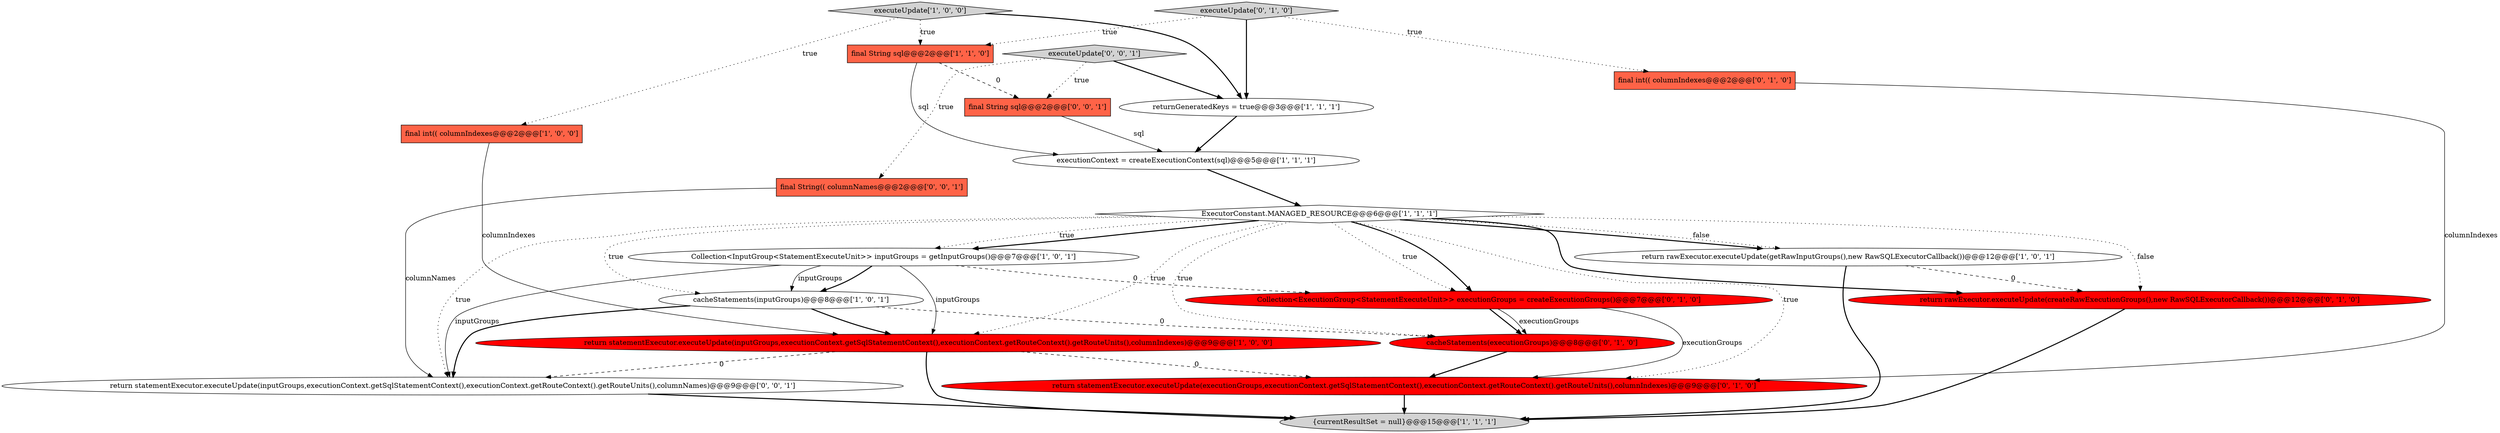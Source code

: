 digraph {
12 [style = filled, label = "executeUpdate['0', '1', '0']", fillcolor = lightgray, shape = diamond image = "AAA0AAABBB2BBB"];
5 [style = filled, label = "return statementExecutor.executeUpdate(inputGroups,executionContext.getSqlStatementContext(),executionContext.getRouteContext().getRouteUnits(),columnIndexes)@@@9@@@['1', '0', '0']", fillcolor = red, shape = ellipse image = "AAA1AAABBB1BBB"];
14 [style = filled, label = "return rawExecutor.executeUpdate(createRawExecutionGroups(),new RawSQLExecutorCallback())@@@12@@@['0', '1', '0']", fillcolor = red, shape = ellipse image = "AAA1AAABBB2BBB"];
19 [style = filled, label = "return statementExecutor.executeUpdate(inputGroups,executionContext.getSqlStatementContext(),executionContext.getRouteContext().getRouteUnits(),columnNames)@@@9@@@['0', '0', '1']", fillcolor = white, shape = ellipse image = "AAA0AAABBB3BBB"];
13 [style = filled, label = "return statementExecutor.executeUpdate(executionGroups,executionContext.getSqlStatementContext(),executionContext.getRouteContext().getRouteUnits(),columnIndexes)@@@9@@@['0', '1', '0']", fillcolor = red, shape = ellipse image = "AAA1AAABBB2BBB"];
10 [style = filled, label = "Collection<InputGroup<StatementExecuteUnit>> inputGroups = getInputGroups()@@@7@@@['1', '0', '1']", fillcolor = white, shape = ellipse image = "AAA0AAABBB1BBB"];
7 [style = filled, label = "ExecutorConstant.MANAGED_RESOURCE@@@6@@@['1', '1', '1']", fillcolor = white, shape = diamond image = "AAA0AAABBB1BBB"];
17 [style = filled, label = "executeUpdate['0', '0', '1']", fillcolor = lightgray, shape = diamond image = "AAA0AAABBB3BBB"];
8 [style = filled, label = "final String sql@@@2@@@['1', '1', '0']", fillcolor = tomato, shape = box image = "AAA0AAABBB1BBB"];
20 [style = filled, label = "final String sql@@@2@@@['0', '0', '1']", fillcolor = tomato, shape = box image = "AAA0AAABBB3BBB"];
15 [style = filled, label = "Collection<ExecutionGroup<StatementExecuteUnit>> executionGroups = createExecutionGroups()@@@7@@@['0', '1', '0']", fillcolor = red, shape = ellipse image = "AAA1AAABBB2BBB"];
4 [style = filled, label = "cacheStatements(inputGroups)@@@8@@@['1', '0', '1']", fillcolor = white, shape = ellipse image = "AAA0AAABBB1BBB"];
16 [style = filled, label = "cacheStatements(executionGroups)@@@8@@@['0', '1', '0']", fillcolor = red, shape = ellipse image = "AAA1AAABBB2BBB"];
1 [style = filled, label = "returnGeneratedKeys = true@@@3@@@['1', '1', '1']", fillcolor = white, shape = ellipse image = "AAA0AAABBB1BBB"];
2 [style = filled, label = "return rawExecutor.executeUpdate(getRawInputGroups(),new RawSQLExecutorCallback())@@@12@@@['1', '0', '1']", fillcolor = white, shape = ellipse image = "AAA0AAABBB1BBB"];
11 [style = filled, label = "final int(( columnIndexes@@@2@@@['0', '1', '0']", fillcolor = tomato, shape = box image = "AAA0AAABBB2BBB"];
9 [style = filled, label = "executionContext = createExecutionContext(sql)@@@5@@@['1', '1', '1']", fillcolor = white, shape = ellipse image = "AAA0AAABBB1BBB"];
3 [style = filled, label = "executeUpdate['1', '0', '0']", fillcolor = lightgray, shape = diamond image = "AAA0AAABBB1BBB"];
6 [style = filled, label = "final int(( columnIndexes@@@2@@@['1', '0', '0']", fillcolor = tomato, shape = box image = "AAA0AAABBB1BBB"];
18 [style = filled, label = "final String(( columnNames@@@2@@@['0', '0', '1']", fillcolor = tomato, shape = box image = "AAA0AAABBB3BBB"];
0 [style = filled, label = "{currentResultSet = null}@@@15@@@['1', '1', '1']", fillcolor = lightgray, shape = ellipse image = "AAA0AAABBB1BBB"];
17->20 [style = dotted, label="true"];
15->13 [style = solid, label="executionGroups"];
10->15 [style = dashed, label="0"];
5->13 [style = dashed, label="0"];
16->13 [style = bold, label=""];
7->10 [style = dotted, label="true"];
4->16 [style = dashed, label="0"];
17->1 [style = bold, label=""];
3->1 [style = bold, label=""];
17->18 [style = dotted, label="true"];
7->10 [style = bold, label=""];
12->8 [style = dotted, label="true"];
7->19 [style = dotted, label="true"];
20->9 [style = solid, label="sql"];
7->13 [style = dotted, label="true"];
10->19 [style = solid, label="inputGroups"];
4->19 [style = bold, label=""];
8->20 [style = dashed, label="0"];
11->13 [style = solid, label="columnIndexes"];
18->19 [style = solid, label="columnNames"];
6->5 [style = solid, label="columnIndexes"];
3->6 [style = dotted, label="true"];
9->7 [style = bold, label=""];
15->16 [style = bold, label=""];
12->1 [style = bold, label=""];
7->15 [style = dotted, label="true"];
1->9 [style = bold, label=""];
19->0 [style = bold, label=""];
7->5 [style = dotted, label="true"];
7->14 [style = bold, label=""];
10->5 [style = solid, label="inputGroups"];
12->11 [style = dotted, label="true"];
2->0 [style = bold, label=""];
15->16 [style = solid, label="executionGroups"];
14->0 [style = bold, label=""];
5->0 [style = bold, label=""];
2->14 [style = dashed, label="0"];
7->14 [style = dotted, label="false"];
7->2 [style = bold, label=""];
7->4 [style = dotted, label="true"];
7->16 [style = dotted, label="true"];
10->4 [style = bold, label=""];
7->2 [style = dotted, label="false"];
8->9 [style = solid, label="sql"];
10->4 [style = solid, label="inputGroups"];
7->15 [style = bold, label=""];
3->8 [style = dotted, label="true"];
5->19 [style = dashed, label="0"];
4->5 [style = bold, label=""];
13->0 [style = bold, label=""];
}

